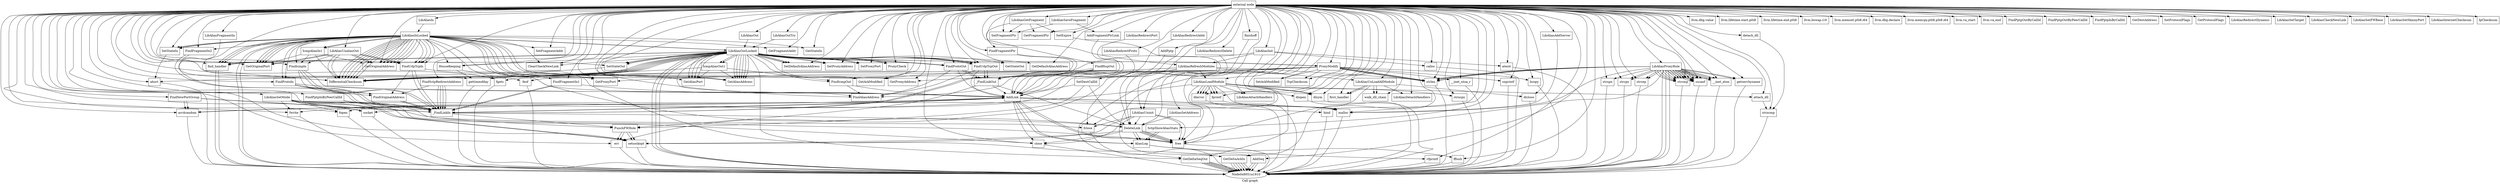 digraph "Call graph" {
	label="Call graph";

	Node0x8051a18e0 [shape=record,label="{external node}"];
	Node0x8051a18e0 -> Node0x8051a1970;
	Node0x8051a18e0 -> Node0x8051a1a90;
	Node0x8051a18e0 -> Node0x8051a1af0;
	Node0x8051a18e0 -> Node0x8051a1c70;
	Node0x8051a18e0 -> Node0x8051a1cd0;
	Node0x8051a18e0 -> Node0x8051a1d30;
	Node0x8051a18e0 -> Node0x8051a1df0;
	Node0x8051a18e0 -> Node0x8050b6c30;
	Node0x8051a18e0 -> Node0x8050b6c90;
	Node0x8051a18e0 -> Node0x8050b6cf0;
	Node0x8051a18e0 -> Node0x8050b6d50;
	Node0x8051a18e0 -> Node0x8050b6db0;
	Node0x8051a18e0 -> Node0x8050b6e10;
	Node0x8051a18e0 -> Node0x8050b7170;
	Node0x8051a18e0 -> Node0x8050b71d0;
	Node0x8051a18e0 -> Node0x8050b6e70;
	Node0x8051a18e0 -> Node0x8050b6ed0;
	Node0x8051a18e0 -> Node0x8050b6f30;
	Node0x8051a18e0 -> Node0x8050b6f90;
	Node0x8051a18e0 -> Node0x8050b6ff0;
	Node0x8051a18e0 -> Node0x8050b7050;
	Node0x8051a18e0 -> Node0x8050b70b0;
	Node0x8051a18e0 -> Node0x8050b7110;
	Node0x8051a18e0 -> Node0x8050b7410;
	Node0x8051a18e0 -> Node0x8050b7470;
	Node0x8051a18e0 -> Node0x8050b74d0;
	Node0x8051a18e0 -> Node0x8050b7530;
	Node0x8051a18e0 -> Node0x8050b7590;
	Node0x8051a18e0 -> Node0x8050b75f0;
	Node0x8051a18e0 -> Node0x8050b73b0;
	Node0x8051a18e0 -> Node0x8050b76b0;
	Node0x8051a18e0 -> Node0x8050b7350;
	Node0x8051a18e0 -> Node0x8050b7770;
	Node0x8051a18e0 -> Node0x8050b78f0;
	Node0x8051a18e0 -> Node0x8050b7830;
	Node0x8051a18e0 -> Node0x8050b7950;
	Node0x8051a18e0 -> Node0x8050b7890;
	Node0x8051a18e0 -> Node0x8050b79b0;
	Node0x8051a18e0 -> Node0x8050b7a10;
	Node0x8051a18e0 -> Node0x8050b7ad0;
	Node0x8051a18e0 -> Node0x8050b7b30;
	Node0x8051a18e0 -> Node0x8050b7d10;
	Node0x8051a18e0 -> Node0x8050b7cb0;
	Node0x8051a18e0 -> Node0x8050b7bf0;
	Node0x8051a18e0 -> Node0x8050b7c50;
	Node0x8051a18e0 -> Node0x8050b6090;
	Node0x8051a18e0 -> Node0x8050b7d70;
	Node0x8051a18e0 -> Node0x8050b6810;
	Node0x8051a18e0 -> Node0x8050b6bd0;
	Node0x8051a18e0 -> Node0x8050b6510;
	Node0x8051a18e0 -> Node0x8050b65d0;
	Node0x8051a18e0 -> Node0x8051a19d0;
	Node0x8051a18e0 -> Node0x8051a1b50;
	Node0x8051a18e0 -> Node0x8050b64b0;
	Node0x8051a18e0 -> Node0x8050b6b70;
	Node0x8051a18e0 -> Node0x8050b6030;
	Node0x8051a18e0 -> Node0x8050b67b0;
	Node0x8051a18e0 -> Node0x8050b7e30;
	Node0x8051a18e0 -> Node0x8050b7e90;
	Node0x8051a18e0 -> Node0x8050b7ef0;
	Node0x8051a18e0 -> Node0x8050b7f50;
	Node0x8051a18e0 -> Node0x8050b7fb0;
	Node0x8051a18e0 -> Node0x8050b8010;
	Node0x8051a18e0 -> Node0x8050b6570;
	Node0x8051a18e0 -> Node0x8050b6630;
	Node0x8051a18e0 -> Node0x8051a1a30;
	Node0x8051a18e0 -> Node0x8051a1bb0;
	Node0x8051a18e0 -> Node0x8050b6450;
	Node0x8051a18e0 -> Node0x8050b8070;
	Node0x8051a18e0 -> Node0x8050b6ab0;
	Node0x8051a18e0 -> Node0x8050b63f0;
	Node0x8051a18e0 -> Node0x8050b6a50;
	Node0x8051a18e0 -> Node0x8050b60f0;
	Node0x8051a18e0 -> Node0x8050b80d0;
	Node0x8051a18e0 -> Node0x8050b61b0;
	Node0x8051a18e0 -> Node0x8050b6690;
	Node0x8051a18e0 -> Node0x8050b66f0;
	Node0x8051a18e0 -> Node0x8050b6150;
	Node0x8051a18e0 -> Node0x8050b6870;
	Node0x8051a18e0 -> Node0x8050b8130;
	Node0x8051a18e0 -> Node0x8050b6210;
	Node0x8051a18e0 -> Node0x8050b6990;
	Node0x8051a18e0 -> Node0x8050b6270;
	Node0x8051a18e0 -> Node0x8050b6930;
	Node0x8051a18e0 -> Node0x8050b6330;
	Node0x8051a18e0 -> Node0x8050b6390;
	Node0x8051a18e0 -> Node0x8050b6b10;
	Node0x8051a18e0 -> Node0x8050b8190;
	Node0x8051a18e0 -> Node0x8051a1c10;
	Node0x8051a18e0 -> Node0x8051a1f70;
	Node0x8051a18e0 -> Node0x8050b81f0;
	Node0x8051a18e0 -> Node0x8050b8250;
	Node0x8051a18e0 -> Node0x8050b82b0;
	Node0x8051a18e0 -> Node0x8051a1f10;
	Node0x8051a18e0 -> Node0x8050b8310;
	Node0x8051a18e0 -> Node0x8050b8370;
	Node0x8051a18e0 -> Node0x8050b83d0;
	Node0x8051a18e0 -> Node0x8050b8430;
	Node0x8051a18e0 -> Node0x8050b8490;
	Node0x8051a18e0 -> Node0x8050b84f0;
	Node0x8051a18e0 -> Node0x8050b8550;
	Node0x8051a18e0 -> Node0x8050b85b0;
	Node0x8051a18e0 -> Node0x8050b8610;
	Node0x8051a18e0 -> Node0x8050b8670;
	Node0x8051a18e0 -> Node0x8050b86d0;
	Node0x8051a18e0 -> Node0x8050b8790;
	Node0x8051a18e0 -> Node0x8050b8730;
	Node0x8051a18e0 -> Node0x8050b87f0;
	Node0x8051a18e0 -> Node0x8050b8850;
	Node0x8051a18e0 -> Node0x8050b88b0;
	Node0x8051a18e0 -> Node0x8050b8910;
	Node0x8051a18e0 -> Node0x8050b8970;
	Node0x8051a18e0 -> Node0x8050b89d0;
	Node0x8051a18e0 -> Node0x8050b68d0;
	Node0x8051a18e0 -> Node0x8050b69f0;
	Node0x8051a18e0 -> Node0x8050b8a30;
	Node0x8051a18e0 -> Node0x8050b8a90;
	Node0x8051a18e0 -> Node0x8050b8af0;
	Node0x8051a18e0 -> Node0x8050b8bb0;
	Node0x8051a18e0 -> Node0x8050b8c10;
	Node0x8051a18e0 -> Node0x8050b8c70;
	Node0x8051a18e0 -> Node0x8050b8cd0;
	Node0x8051a18e0 -> Node0x8050b8d30;
	Node0x8051a18e0 -> Node0x8050b8d90;
	Node0x8051a18e0 -> Node0x8050b8df0;
	Node0x8051a18e0 -> Node0x8050b8e50;
	Node0x8051a18e0 -> Node0x8050b8eb0;
	Node0x8051a18e0 -> Node0x8050b8f10;
	Node0x8051a18e0 -> Node0x8050b8b50;
	Node0x8051a18e0 -> Node0x8051a1d90;
	Node0x8051a18e0 -> Node0x8050b7710;
	Node0x8051a18e0 -> Node0x8050b72f0;
	Node0x8051a18e0 -> Node0x8050b62d0;
	Node0x8051a18e0 -> Node0x8050b7230;
	Node0x8051a18e0 -> Node0x8050b7650;
	Node0x8051a18e0 -> Node0x8050b8f70;
	Node0x8051a18e0 -> Node0x8050b8fd0;
	Node0x8051a18e0 -> Node0x8050b7290;
	Node0x8051a1970 [shape=record,label="{LibAliasSaveFragment}"];
	Node0x8051a1970 -> Node0x8051a19d0;
	Node0x8051a1970 -> Node0x8051a1a30;
	Node0x8051a1a90 [shape=record,label="{llvm.dbg.value}"];
	Node0x8051a1af0 [shape=record,label="{LibAliasGetFragment}"];
	Node0x8051a1af0 -> Node0x8051a1b50;
	Node0x8051a1af0 -> Node0x8051a1bb0;
	Node0x8051a1af0 -> Node0x8051a1a30;
	Node0x8051a1af0 -> Node0x8051a1c10;
	Node0x8051a1c70 [shape=record,label="{llvm.lifetime.start.p0i8}"];
	Node0x8051a1cd0 [shape=record,label="{llvm.lifetime.end.p0i8}"];
	Node0x8051a1d30 [shape=record,label="{LibAliasFragmentIn}"];
	Node0x8051a1d30 -> Node0x8051a1d90;
	Node0x8051a1df0 [shape=record,label="{LibAliasIn}"];
	Node0x8051a1df0 -> Node0x8051a1e50;
	Node0x8051a1e50 [shape=record,label="{LibAliasInLocked}"];
	Node0x8051a1e50 -> Node0x8051a1eb0;
	Node0x8051a1e50 -> Node0x8051a1f10;
	Node0x8051a1e50 -> Node0x8051a1f70;
	Node0x8051a1e50 -> Node0x8051a1fd0;
	Node0x8051a1e50 -> Node0x8050b6030;
	Node0x8051a1e50 -> Node0x8050b6030;
	Node0x8051a1e50 -> Node0x8050b6090;
	Node0x8051a1e50 -> Node0x8050b60f0;
	Node0x8051a1e50 -> Node0x8050b6150;
	Node0x8051a1e50 -> Node0x8051a1d90;
	Node0x8051a1e50 -> Node0x8050b60f0;
	Node0x8051a1e50 -> Node0x8050b6150;
	Node0x8051a1e50 -> Node0x8051a1d90;
	Node0x8051a1e50 -> Node0x8051a1fd0;
	Node0x8051a1e50 -> Node0x8050b6030;
	Node0x8051a1e50 -> Node0x8050b61b0;
	Node0x8051a1e50 -> Node0x8050b60f0;
	Node0x8051a1e50 -> Node0x8050b6210;
	Node0x8051a1e50 -> Node0x8050b6150;
	Node0x8051a1e50 -> Node0x8050b6270;
	Node0x8051a1e50 -> Node0x8050b62d0;
	Node0x8051a1e50 -> Node0x8051a1d90;
	Node0x8051a1e50 -> Node0x8051a1d90;
	Node0x8051a1e50 -> Node0x8050b6030;
	Node0x8051a1e50 -> Node0x8050b62d0;
	Node0x8051a1e50 -> Node0x8050b61b0;
	Node0x8051a1e50 -> Node0x8050b60f0;
	Node0x8051a1e50 -> Node0x8050b6210;
	Node0x8051a1e50 -> Node0x8050b6150;
	Node0x8051a1e50 -> Node0x8050b6270;
	Node0x8051a1e50 -> Node0x8050b6330;
	Node0x8051a1e50 -> Node0x8050b6390;
	Node0x8051a1e50 -> Node0x8051a1910;
	Node0x8051a1e50 -> Node0x8051a1910;
	Node0x8051a1e50 -> Node0x8050b63f0;
	Node0x8051a1e50 -> Node0x8050b6450;
	Node0x8051a1e50 -> Node0x8050b6450;
	Node0x8051a1e50 -> Node0x8050b6450;
	Node0x8051a1e50 -> Node0x8050b62d0;
	Node0x8051a1e50 -> Node0x8050b64b0;
	Node0x8051a1e50 -> Node0x8050b60f0;
	Node0x8051a1e50 -> Node0x8051a1d90;
	Node0x8051a1e50 -> Node0x8050b64b0;
	Node0x8051a1e50 -> Node0x8050b60f0;
	Node0x8051a1e50 -> Node0x8051a1d90;
	Node0x8051a1e50 -> Node0x8050b6510;
	Node0x8051a1e50 -> Node0x8050b6570;
	Node0x8051a1e50 -> Node0x8050b65d0;
	Node0x8051a1e50 -> Node0x8050b6630;
	Node0x8051a1e50 -> Node0x8051a1d90;
	Node0x8051a1eb0 [shape=record,label="{LibAliasOutLocked}"];
	Node0x8051a1eb0 -> Node0x8051a1e50;
	Node0x8051a1eb0 -> Node0x8051a1f10;
	Node0x8051a1eb0 -> Node0x8051a1f70;
	Node0x8051a1eb0 -> Node0x8050b6690;
	Node0x8051a1eb0 -> Node0x8051a1910;
	Node0x8051a1eb0 -> Node0x8050b66f0;
	Node0x8051a1eb0 -> Node0x8050b66f0;
	Node0x8051a1eb0 -> Node0x8050b6750;
	Node0x8051a1eb0 -> Node0x8050b67b0;
	Node0x8051a1eb0 -> Node0x8050b67b0;
	Node0x8051a1eb0 -> Node0x8050b6810;
	Node0x8051a1eb0 -> Node0x8050b61b0;
	Node0x8051a1eb0 -> Node0x8050b6870;
	Node0x8051a1eb0 -> Node0x8051a1d90;
	Node0x8051a1eb0 -> Node0x8050b61b0;
	Node0x8051a1eb0 -> Node0x8050b6870;
	Node0x8051a1eb0 -> Node0x8051a1d90;
	Node0x8051a1eb0 -> Node0x8050b6750;
	Node0x8051a1eb0 -> Node0x8050b68d0;
	Node0x8051a1eb0 -> Node0x8050b67b0;
	Node0x8051a1eb0 -> Node0x8050b6930;
	Node0x8051a1eb0 -> Node0x8050b6990;
	Node0x8051a1eb0 -> Node0x8050b69f0;
	Node0x8051a1eb0 -> Node0x8050b61b0;
	Node0x8051a1eb0 -> Node0x8050b6870;
	Node0x8051a1eb0 -> Node0x8050b62d0;
	Node0x8051a1eb0 -> Node0x8051a1d90;
	Node0x8051a1eb0 -> Node0x8050b68d0;
	Node0x8051a1eb0 -> Node0x8050b67b0;
	Node0x8051a1eb0 -> Node0x8050b6930;
	Node0x8051a1eb0 -> Node0x8050b6990;
	Node0x8051a1eb0 -> Node0x8050b69f0;
	Node0x8051a1eb0 -> Node0x8050b6870;
	Node0x8051a1eb0 -> Node0x8050b61b0;
	Node0x8051a1eb0 -> Node0x8050b6a50;
	Node0x8051a1eb0 -> Node0x8050b6ab0;
	Node0x8051a1eb0 -> Node0x8050b6ab0;
	Node0x8051a1eb0 -> Node0x8050b6ab0;
	Node0x8051a1eb0 -> Node0x8050b62d0;
	Node0x8051a1eb0 -> Node0x8050b6330;
	Node0x8051a1eb0 -> Node0x8050b6b10;
	Node0x8051a1eb0 -> Node0x8051a1910;
	Node0x8051a1eb0 -> Node0x8051a1910;
	Node0x8051a1eb0 -> Node0x8050b62d0;
	Node0x8051a1eb0 -> Node0x8050b6b70;
	Node0x8051a1eb0 -> Node0x8050b61b0;
	Node0x8051a1eb0 -> Node0x8051a1d90;
	Node0x8051a1eb0 -> Node0x8050b6b70;
	Node0x8051a1eb0 -> Node0x8050b61b0;
	Node0x8051a1eb0 -> Node0x8051a1d90;
	Node0x8051a1eb0 -> Node0x8050b6bd0;
	Node0x8051a1eb0 -> Node0x8051a1d90;
	Node0x8051a1eb0 -> Node0x8050b66f0;
	Node0x8050b6c30 [shape=record,label="{llvm.bswap.i16}"];
	Node0x8051a1fd0 [shape=record,label="{IcmpAliasIn1}"];
	Node0x8051a1fd0 -> Node0x8050b6090;
	Node0x8051a1fd0 -> Node0x8050b6150;
	Node0x8051a1fd0 -> Node0x8050b60f0;
	Node0x8051a1fd0 -> Node0x8051a1d90;
	Node0x8050b6c90 [shape=record,label="{llvm.memset.p0i8.i64}"];
	Node0x8050b6750 [shape=record,label="{IcmpAliasOut1}"];
	Node0x8050b6750 -> Node0x8050b6810;
	Node0x8050b6750 -> Node0x8050b6870;
	Node0x8050b6750 -> Node0x8050b61b0;
	Node0x8050b6750 -> Node0x8051a1d90;
	Node0x8050b6cf0 [shape=record,label="{LibAliasOut}"];
	Node0x8050b6cf0 -> Node0x8051a1eb0;
	Node0x8050b7a10 [shape=record,label="{arc4random}"];
	Node0x8050b7a10 -> Node0x8051a1910;
	Node0x8050b6d50 [shape=record,label="{LibAliasOutTry}"];
	Node0x8050b6d50 -> Node0x8051a1eb0;
	Node0x8050b6db0 [shape=record,label="{LibAliasUnaliasOut}"];
	Node0x8050b6db0 -> Node0x8050b6030;
	Node0x8050b6db0 -> Node0x8050b6030;
	Node0x8050b6db0 -> Node0x8050b6090;
	Node0x8050b6db0 -> Node0x8050b60f0;
	Node0x8050b6db0 -> Node0x8050b6150;
	Node0x8050b6db0 -> Node0x8051a1d90;
	Node0x8050b6db0 -> Node0x8050b60f0;
	Node0x8050b6db0 -> Node0x8050b6150;
	Node0x8050b6db0 -> Node0x8051a1d90;
	Node0x8050b6e10 [shape=record,label="{LibAliasRefreshModules}"];
	Node0x8050b6e10 -> Node0x8050b6e70;
	Node0x8050b6e10 -> Node0x8050b6ed0;
	Node0x8050b6e10 -> Node0x8050b6f30;
	Node0x8050b6e10 -> Node0x8050b6f90;
	Node0x8050b6e10 -> Node0x8050b6ff0;
	Node0x8050b6e10 -> Node0x8050b7050;
	Node0x8050b6e10 -> Node0x8050b70b0;
	Node0x8050b6e10 -> Node0x8050b7110;
	Node0x8050b7170 [shape=record,label="{llvm.dbg.declare}"];
	Node0x8050b71d0 [shape=record,label="{llvm.memcpy.p0i8.p0i8.i64}"];
	Node0x8050b6e70 [shape=record,label="{fopen}"];
	Node0x8050b6e70 -> Node0x8051a1910;
	Node0x8050b6ed0 [shape=record,label="{err}"];
	Node0x8050b6ed0 -> Node0x8051a1910;
	Node0x8050b6f30 [shape=record,label="{LibAliasUnLoadAllModule}"];
	Node0x8050b6f30 -> Node0x8050b7230;
	Node0x8050b6f30 -> Node0x8050b7290;
	Node0x8050b6f30 -> Node0x8050b72f0;
	Node0x8050b6f30 -> Node0x8050b7230;
	Node0x8050b6f30 -> Node0x8050b7350;
	Node0x8050b6f30 -> Node0x8050b73b0;
	Node0x8050b6f30 -> Node0x8050b7290;
	Node0x8050b6f90 [shape=record,label="{fgets}"];
	Node0x8050b6f90 -> Node0x8051a1910;
	Node0x8050b6ff0 [shape=record,label="{feof}"];
	Node0x8050b6ff0 -> Node0x8051a1910;
	Node0x8050b7050 [shape=record,label="{strlen}"];
	Node0x8050b7050 -> Node0x8051a1910;
	Node0x8050b70b0 [shape=record,label="{LibAliasLoadModule}"];
	Node0x8050b70b0 -> Node0x8050b7410;
	Node0x8050b70b0 -> Node0x8050b7470;
	Node0x8050b70b0 -> Node0x8050b74d0;
	Node0x8050b70b0 -> Node0x8050b7530;
	Node0x8050b70b0 -> Node0x8050b7470;
	Node0x8050b70b0 -> Node0x8050b7470;
	Node0x8050b70b0 -> Node0x8050b74d0;
	Node0x8050b70b0 -> Node0x8050b7590;
	Node0x8050b70b0 -> Node0x8050b75f0;
	Node0x8050b70b0 -> Node0x8050b7650;
	Node0x8050b70b0 -> Node0x8050b73b0;
	Node0x8050b70b0 -> Node0x8050b76b0;
	Node0x8050b70b0 -> Node0x8050b7530;
	Node0x8050b70b0 -> Node0x8050b7470;
	Node0x8050b70b0 -> Node0x8050b74d0;
	Node0x8050b70b0 -> Node0x8050b7710;
	Node0x8050b7110 [shape=record,label="{fclose}"];
	Node0x8050b7110 -> Node0x8051a1910;
	Node0x8050b7410 [shape=record,label="{dlopen}"];
	Node0x8050b7410 -> Node0x8051a1910;
	Node0x8050b7470 [shape=record,label="{dlerror}"];
	Node0x8050b7470 -> Node0x8051a1910;
	Node0x8050b74d0 [shape=record,label="{fprintf}"];
	Node0x8050b74d0 -> Node0x8051a1910;
	Node0x8050b7530 [shape=record,label="{dlsym}"];
	Node0x8050b7530 -> Node0x8051a1910;
	Node0x8050b7590 [shape=record,label="{malloc}"];
	Node0x8050b7590 -> Node0x8051a1910;
	Node0x8050b75f0 [shape=record,label="{strncpy}"];
	Node0x8050b75f0 -> Node0x8051a1910;
	Node0x8050b73b0 [shape=record,label="{free}"];
	Node0x8050b73b0 -> Node0x8051a1910;
	Node0x8050b76b0 [shape=record,label="{fwrite}"];
	Node0x8050b76b0 -> Node0x8051a1910;
	Node0x8050b7350 [shape=record,label="{dlclose}"];
	Node0x8050b7350 -> Node0x8051a1910;
	Node0x8050b7770 [shape=record,label="{SctpShowAliasStats}"];
	Node0x8050b7770 -> Node0x8050b77d0;
	Node0x8050b7770 -> Node0x8050b77d0;
	Node0x8050b77d0 [shape=record,label="{AliasLog}"];
	Node0x8050b77d0 -> Node0x8050b7830;
	Node0x8050b77d0 -> Node0x8050b7890;
	Node0x8050b78f0 [shape=record,label="{llvm.va_start}"];
	Node0x8050b7830 [shape=record,label="{vfprintf}"];
	Node0x8050b7830 -> Node0x8051a1910;
	Node0x8050b7950 [shape=record,label="{llvm.va_end}"];
	Node0x8050b7890 [shape=record,label="{fflush}"];
	Node0x8050b7890 -> Node0x8051a1910;
	Node0x8050b79b0 [shape=record,label="{FindNewPortGroup}"];
	Node0x8050b79b0 -> Node0x8050b7a10;
	Node0x8050b79b0 -> Node0x8050b7a70;
	Node0x8050b79b0 -> Node0x8050b7a70;
	Node0x8050b79b0 -> Node0x8050b7a10;
	Node0x8050b7a70 [shape=record,label="{_FindLinkIn}"];
	Node0x8050b7a70 -> Node0x8050b7ad0;
	Node0x8050b7a70 -> Node0x8050b7b30;
	Node0x8050b7a70 -> Node0x8050b7b90;
	Node0x8050b7ad0 [shape=record,label="{AddLink}"];
	Node0x8050b7ad0 -> Node0x8050b7590;
	Node0x8050b7ad0 -> Node0x8050b7a10;
	Node0x8050b7ad0 -> Node0x8050b7a70;
	Node0x8050b7ad0 -> Node0x8050b7a70;
	Node0x8050b7ad0 -> Node0x8050b7bf0;
	Node0x8050b7ad0 -> Node0x8050b7c50;
	Node0x8050b7ad0 -> Node0x8050b7cb0;
	Node0x8050b7ad0 -> Node0x8050b7a10;
	Node0x8050b7ad0 -> Node0x8050b73b0;
	Node0x8050b7ad0 -> Node0x8050b7590;
	Node0x8050b7ad0 -> Node0x8050b73b0;
	Node0x8050b7ad0 -> Node0x8050b77d0;
	Node0x8050b7ad0 -> Node0x8050b77d0;
	Node0x8050b7b30 [shape=record,label="{PunchFWHole}"];
	Node0x8050b7b30 -> Node0x8050b7d10;
	Node0x8050b7b30 -> Node0x8050b6ed0;
	Node0x8050b7b30 -> Node0x8050b7d10;
	Node0x8050b7b30 -> Node0x8050b6ed0;
	Node0x8050b7b90 [shape=record,label="{DeleteLink}"];
	Node0x8050b7b90 -> Node0x8050b7d10;
	Node0x8050b7b90 -> Node0x8050b73b0;
	Node0x8050b7b90 -> Node0x8050b7cb0;
	Node0x8050b7b90 -> Node0x8050b73b0;
	Node0x8050b7b90 -> Node0x8050b73b0;
	Node0x8050b7b90 -> Node0x8050b73b0;
	Node0x8050b7b90 -> Node0x8050b77d0;
	Node0x8050b7b90 -> Node0x8050b77d0;
	Node0x8050b7d10 [shape=record,label="{setsockopt}"];
	Node0x8050b7d10 -> Node0x8051a1910;
	Node0x8050b7cb0 [shape=record,label="{close}"];
	Node0x8050b7cb0 -> Node0x8051a1910;
	Node0x8050b7bf0 [shape=record,label="{socket}"];
	Node0x8050b7bf0 -> Node0x8051a1910;
	Node0x8050b7c50 [shape=record,label="{bind}"];
	Node0x8050b7c50 -> Node0x8051a1910;
	Node0x8050b6090 [shape=record,label="{FindIcmpIn}"];
	Node0x8050b6090 -> Node0x8050b7a70;
	Node0x8050b6090 -> Node0x8050b7a70;
	Node0x8050b6090 -> Node0x8050b7d70;
	Node0x8050b6090 -> Node0x8050b7ad0;
	Node0x8050b7d70 [shape=record,label="{FindOriginalAddress}"];
	Node0x8050b7d70 -> Node0x8050b7a70;
	Node0x8050b7d70 -> Node0x8050b7a70;
	Node0x8050b6810 [shape=record,label="{FindIcmpOut}"];
	Node0x8050b6810 -> Node0x8050b6bd0;
	Node0x8050b6810 -> Node0x8050b7ad0;
	Node0x8050b6bd0 [shape=record,label="{FindAliasAddress}"];
	Node0x8050b6510 [shape=record,label="{FindFragmentIn1}"];
	Node0x8050b6510 -> Node0x8050b7a70;
	Node0x8050b6510 -> Node0x8050b7a70;
	Node0x8050b6510 -> Node0x8050b7ad0;
	Node0x8050b65d0 [shape=record,label="{FindFragmentIn2}"];
	Node0x8050b65d0 -> Node0x8050b7a70;
	Node0x8050b65d0 -> Node0x8050b7a70;
	Node0x8051a19d0 [shape=record,label="{AddFragmentPtrLink}"];
	Node0x8051a19d0 -> Node0x8050b7ad0;
	Node0x8051a1b50 [shape=record,label="{FindFragmentPtr}"];
	Node0x8051a1b50 -> Node0x8050b7a70;
	Node0x8051a1b50 -> Node0x8050b7a70;
	Node0x8050b64b0 [shape=record,label="{FindProtoIn}"];
	Node0x8050b64b0 -> Node0x8050b7a70;
	Node0x8050b64b0 -> Node0x8050b7a70;
	Node0x8050b64b0 -> Node0x8050b7d70;
	Node0x8050b64b0 -> Node0x8050b7ad0;
	Node0x8050b6b70 [shape=record,label="{FindProtoOut}"];
	Node0x8050b6b70 -> Node0x8050b7dd0;
	Node0x8050b6b70 -> Node0x8050b7dd0;
	Node0x8050b6b70 -> Node0x8050b6bd0;
	Node0x8050b6b70 -> Node0x8050b7ad0;
	Node0x8050b7dd0 [shape=record,label="{_FindLinkOut}"];
	Node0x8050b7dd0 -> Node0x8050b7ad0;
	Node0x8050b7dd0 -> Node0x8050b7b30;
	Node0x8050b7dd0 -> Node0x8050b7b90;
	Node0x8050b6030 [shape=record,label="{FindUdpTcpIn}"];
	Node0x8050b6030 -> Node0x8050b7a70;
	Node0x8050b6030 -> Node0x8050b7a70;
	Node0x8050b6030 -> Node0x8050b7d70;
	Node0x8050b6030 -> Node0x8050b7ad0;
	Node0x8050b67b0 [shape=record,label="{FindUdpTcpOut}"];
	Node0x8050b67b0 -> Node0x8050b7dd0;
	Node0x8050b67b0 -> Node0x8050b7dd0;
	Node0x8050b67b0 -> Node0x8050b6bd0;
	Node0x8050b67b0 -> Node0x8050b7ad0;
	Node0x8050b7e30 [shape=record,label="{AddPptp}"];
	Node0x8050b7e30 -> Node0x8050b7ad0;
	Node0x8050b7e90 [shape=record,label="{FindPptpOutByCallId}"];
	Node0x8050b7ef0 [shape=record,label="{FindPptpOutByPeerCallId}"];
	Node0x8050b7f50 [shape=record,label="{FindPptpInByCallId}"];
	Node0x8050b7fb0 [shape=record,label="{FindPptpInByPeerCallId}"];
	Node0x8050b7fb0 -> Node0x8050b7a70;
	Node0x8050b7fb0 -> Node0x8050b7a70;
	Node0x8050b8010 [shape=record,label="{FindRtspOut}"];
	Node0x8050b8010 -> Node0x8050b7dd0;
	Node0x8050b8010 -> Node0x8050b7dd0;
	Node0x8050b8010 -> Node0x8050b6bd0;
	Node0x8050b8010 -> Node0x8050b7ad0;
	Node0x8050b6570 [shape=record,label="{SetFragmentAddr}"];
	Node0x8050b6630 [shape=record,label="{GetFragmentAddr}"];
	Node0x8051a1a30 [shape=record,label="{SetFragmentPtr}"];
	Node0x8051a1bb0 [shape=record,label="{GetFragmentPtr}"];
	Node0x8050b6450 [shape=record,label="{SetStateIn}"];
	Node0x8050b6450 -> Node0x8050b8070;
	Node0x8050b8070 [shape=record,label="{abort}"];
	Node0x8050b8070 -> Node0x8051a1910;
	Node0x8050b6ab0 [shape=record,label="{SetStateOut}"];
	Node0x8050b6ab0 -> Node0x8050b8070;
	Node0x8050b63f0 [shape=record,label="{GetStateIn}"];
	Node0x8050b6a50 [shape=record,label="{GetStateOut}"];
	Node0x8050b60f0 [shape=record,label="{GetOriginalAddress}"];
	Node0x8050b80d0 [shape=record,label="{GetDestAddress}"];
	Node0x8050b61b0 [shape=record,label="{GetAliasAddress}"];
	Node0x8050b6690 [shape=record,label="{GetDefaultAliasAddress}"];
	Node0x8050b66f0 [shape=record,label="{SetDefaultAliasAddress}"];
	Node0x8050b6150 [shape=record,label="{GetOriginalPort}"];
	Node0x8050b6870 [shape=record,label="{GetAliasPort}"];
	Node0x8050b8130 [shape=record,label="{SetAckModified}"];
	Node0x8050b6210 [shape=record,label="{GetProxyAddress}"];
	Node0x8050b6990 [shape=record,label="{SetProxyAddress}"];
	Node0x8050b6270 [shape=record,label="{GetProxyPort}"];
	Node0x8050b6930 [shape=record,label="{SetProxyPort}"];
	Node0x8050b6330 [shape=record,label="{GetAckModified}"];
	Node0x8050b6390 [shape=record,label="{GetDeltaAckIn}"];
	Node0x8050b6390 -> Node0x8051a1910;
	Node0x8050b6390 -> Node0x8051a1910;
	Node0x8050b6390 -> Node0x8051a1910;
	Node0x8050b6390 -> Node0x8051a1910;
	Node0x8050b6390 -> Node0x8051a1910;
	Node0x8050b6390 -> Node0x8051a1910;
	Node0x8050b6b10 [shape=record,label="{GetDeltaSeqOut}"];
	Node0x8050b6b10 -> Node0x8051a1910;
	Node0x8050b6b10 -> Node0x8051a1910;
	Node0x8050b6b10 -> Node0x8051a1910;
	Node0x8050b6b10 -> Node0x8051a1910;
	Node0x8050b6b10 -> Node0x8051a1910;
	Node0x8050b6b10 -> Node0x8051a1910;
	Node0x8050b8190 [shape=record,label="{AddSeq}"];
	Node0x8050b8190 -> Node0x8051a1910;
	Node0x8050b8190 -> Node0x8051a1910;
	Node0x8050b8190 -> Node0x8051a1910;
	Node0x8051a1c10 [shape=record,label="{SetExpire}"];
	Node0x8051a1c10 -> Node0x8050b7b90;
	Node0x8051a1f70 [shape=record,label="{ClearCheckNewLink}"];
	Node0x8050b81f0 [shape=record,label="{SetProtocolFlags}"];
	Node0x8050b8250 [shape=record,label="{GetProtocolFlags}"];
	Node0x8050b82b0 [shape=record,label="{SetDestCallId}"];
	Node0x8050b82b0 -> Node0x8050b7ad0;
	Node0x8050b82b0 -> Node0x8050b7b30;
	Node0x8050b82b0 -> Node0x8050b7b90;
	Node0x8051a1f10 [shape=record,label="{HouseKeeping}"];
	Node0x8051a1f10 -> Node0x8050b8310;
	Node0x8051a1f10 -> Node0x8050b7b90;
	Node0x8050b8310 [shape=record,label="{gettimeofday}"];
	Node0x8050b8310 -> Node0x8051a1910;
	Node0x8050b8370 [shape=record,label="{LibAliasRedirectPort}"];
	Node0x8050b8370 -> Node0x8050b7ad0;
	Node0x8050b83d0 [shape=record,label="{LibAliasAddServer}"];
	Node0x8050b83d0 -> Node0x8050b7590;
	Node0x8050b8430 [shape=record,label="{LibAliasRedirectProto}"];
	Node0x8050b8430 -> Node0x8050b7ad0;
	Node0x8050b8490 [shape=record,label="{LibAliasRedirectAddr}"];
	Node0x8050b8490 -> Node0x8050b7ad0;
	Node0x8050b84f0 [shape=record,label="{LibAliasRedirectDynamic}"];
	Node0x8050b8550 [shape=record,label="{LibAliasRedirectDelete}"];
	Node0x8050b8550 -> Node0x8050b7b90;
	Node0x8050b85b0 [shape=record,label="{LibAliasSetAddress}"];
	Node0x8050b85b0 -> Node0x8050b7b90;
	Node0x8050b8610 [shape=record,label="{LibAliasSetTarget}"];
	Node0x8050b8670 [shape=record,label="{LibAliasInit}"];
	Node0x8050b8670 -> Node0x8050b86d0;
	Node0x8050b8670 -> Node0x8050b8730;
	Node0x8050b8670 -> Node0x8050b8310;
	Node0x8050b8670 -> Node0x8050b7b90;
	Node0x8050b8670 -> Node0x8050b6e10;
	Node0x8050b86d0 [shape=record,label="{calloc}"];
	Node0x8050b86d0 -> Node0x8051a1910;
	Node0x8050b8790 [shape=record,label="{finishoff}"];
	Node0x8050b8790 -> Node0x8050b87f0;
	Node0x8050b8730 [shape=record,label="{atexit}"];
	Node0x8050b8730 -> Node0x8051a1910;
	Node0x8050b87f0 [shape=record,label="{LibAliasUninit}"];
	Node0x8050b87f0 -> Node0x8050b7b90;
	Node0x8050b87f0 -> Node0x8050b7110;
	Node0x8050b87f0 -> Node0x8050b7d10;
	Node0x8050b87f0 -> Node0x8050b7cb0;
	Node0x8050b87f0 -> Node0x8050b73b0;
	Node0x8050b87f0 -> Node0x8050b73b0;
	Node0x8050b8850 [shape=record,label="{LibAliasSetMode}"];
	Node0x8050b8850 -> Node0x8050b6e70;
	Node0x8050b8850 -> Node0x8050b76b0;
	Node0x8050b8850 -> Node0x8050b7110;
	Node0x8050b8850 -> Node0x8050b7590;
	Node0x8050b8850 -> Node0x8050b7bf0;
	Node0x8050b8850 -> Node0x8050b7d10;
	Node0x8050b8850 -> Node0x8050b7d10;
	Node0x8050b8850 -> Node0x8050b7cb0;
	Node0x8050b8850 -> Node0x8050b73b0;
	Node0x8050b88b0 [shape=record,label="{LibAliasCheckNewLink}"];
	Node0x8050b8910 [shape=record,label="{LibAliasSetFWBase}"];
	Node0x8050b8970 [shape=record,label="{LibAliasSetSkinnyPort}"];
	Node0x8050b89d0 [shape=record,label="{FindSctpRedirectAddress}"];
	Node0x8050b89d0 -> Node0x8050b7a70;
	Node0x8050b89d0 -> Node0x8050b7a70;
	Node0x8050b89d0 -> Node0x8050b7d70;
	Node0x8050b89d0 -> Node0x8050b7a70;
	Node0x8050b89d0 -> Node0x8050b7a70;
	Node0x8050b68d0 [shape=record,label="{ProxyCheck}"];
	Node0x8050b69f0 [shape=record,label="{ProxyModify}"];
	Node0x8050b69f0 -> Node0x8050b6330;
	Node0x8050b69f0 -> Node0x8050b6210;
	Node0x8050b69f0 -> Node0x8050b8a30;
	Node0x8050b69f0 -> Node0x8050b6270;
	Node0x8050b69f0 -> Node0x8050b8a90;
	Node0x8050b69f0 -> Node0x8050b7050;
	Node0x8050b69f0 -> Node0x8050b7050;
	Node0x8050b69f0 -> Node0x8050b7050;
	Node0x8050b69f0 -> Node0x8050b7050;
	Node0x8050b69f0 -> Node0x8050b8af0;
	Node0x8050b69f0 -> Node0x8050b8130;
	Node0x8050b69f0 -> Node0x8050b6b10;
	Node0x8050b69f0 -> Node0x8050b8190;
	Node0x8050b69f0 -> Node0x8050b8b50;
	Node0x8050b8a30 [shape=record,label="{__inet_ntoa_r}"];
	Node0x8050b8a30 -> Node0x8051a1910;
	Node0x8050b8a90 [shape=record,label="{snprintf}"];
	Node0x8050b8a90 -> Node0x8051a1910;
	Node0x8050b8af0 [shape=record,label="{bcopy}"];
	Node0x8050b8af0 -> Node0x8051a1910;
	Node0x8050b8bb0 [shape=record,label="{LibAliasProxyRule}"];
	Node0x8050b8bb0 -> Node0x8050b8c10;
	Node0x8050b8bb0 -> Node0x8050b7050;
	Node0x8050b8bb0 -> Node0x8050b8c70;
	Node0x8050b8bb0 -> Node0x8050b7050;
	Node0x8050b8bb0 -> Node0x8051a1910;
	Node0x8050b8bb0 -> Node0x8050b8cd0;
	Node0x8050b8bb0 -> Node0x8050b8d30;
	Node0x8050b8bb0 -> Node0x8050b8d30;
	Node0x8050b8bb0 -> Node0x8050b8d30;
	Node0x8050b8bb0 -> Node0x8050b8d30;
	Node0x8050b8bb0 -> Node0x8050b8d30;
	Node0x8050b8bb0 -> Node0x8050b8d30;
	Node0x8050b8bb0 -> Node0x8050b8d30;
	Node0x8050b8bb0 -> Node0x8050b8d30;
	Node0x8050b8bb0 -> Node0x8050b8d30;
	Node0x8050b8bb0 -> Node0x8050b8d30;
	Node0x8050b8bb0 -> Node0x8050b8d30;
	Node0x8050b8bb0 -> Node0x8050b8c70;
	Node0x8050b8bb0 -> Node0x8050b8d90;
	Node0x8050b8bb0 -> Node0x8050b8df0;
	Node0x8050b8bb0 -> Node0x8050b8d90;
	Node0x8050b8bb0 -> Node0x8050b8df0;
	Node0x8050b8bb0 -> Node0x8050b8df0;
	Node0x8050b8bb0 -> Node0x8050b73b0;
	Node0x8050b8bb0 -> Node0x8050b8d30;
	Node0x8050b8bb0 -> Node0x8050b8d30;
	Node0x8050b8bb0 -> Node0x8051a1910;
	Node0x8050b8bb0 -> Node0x8050b8d90;
	Node0x8050b8bb0 -> Node0x8050b8df0;
	Node0x8050b8bb0 -> Node0x8050b8d90;
	Node0x8050b8bb0 -> Node0x8051a1910;
	Node0x8050b8bb0 -> Node0x8050b8cd0;
	Node0x8050b8bb0 -> Node0x8050b7050;
	Node0x8050b8bb0 -> Node0x8050b8df0;
	Node0x8050b8bb0 -> Node0x8050b8e50;
	Node0x8050b8bb0 -> Node0x8050b7050;
	Node0x8050b8bb0 -> Node0x8050b8df0;
	Node0x8050b8bb0 -> Node0x8050b8e50;
	Node0x8050b8bb0 -> Node0x8050b7590;
	Node0x8050b8c10 [shape=record,label="{strspn}"];
	Node0x8050b8c10 -> Node0x8051a1910;
	Node0x8050b8c70 [shape=record,label="{strcpy}"];
	Node0x8050b8c70 -> Node0x8051a1910;
	Node0x8050b8cd0 [shape=record,label="{strsep}"];
	Node0x8050b8cd0 -> Node0x8051a1910;
	Node0x8050b8d30 [shape=record,label="{strcmp}"];
	Node0x8050b8d30 -> Node0x8051a1910;
	Node0x8050b8d90 [shape=record,label="{__inet_aton}"];
	Node0x8050b8d90 -> Node0x8051a1910;
	Node0x8050b8df0 [shape=record,label="{sscanf}"];
	Node0x8050b8df0 -> Node0x8051a1910;
	Node0x8050b8e50 [shape=record,label="{getservbyname}"];
	Node0x8050b8e50 -> Node0x8051a1910;
	Node0x8050b8eb0 [shape=record,label="{LibAliasInternetChecksum}"];
	Node0x8050b8f10 [shape=record,label="{IpChecksum}"];
	Node0x8050b8b50 [shape=record,label="{TcpChecksum}"];
	Node0x8051a1d90 [shape=record,label="{DifferentialChecksum}"];
	Node0x8050b7710 [shape=record,label="{LibAliasAttachHandlers}"];
	Node0x8050b72f0 [shape=record,label="{LibAliasDetachHandlers}"];
	Node0x8050b62d0 [shape=record,label="{find_handler}"];
	Node0x8050b62d0 -> Node0x8051a1910;
	Node0x8050b62d0 -> Node0x8051a1910;
	Node0x8050b7230 [shape=record,label="{first_handler}"];
	Node0x8050b7650 [shape=record,label="{attach_dll}"];
	Node0x8050b7650 -> Node0x8050b8f70;
	Node0x8050b8f70 [shape=record,label="{strncmp}"];
	Node0x8050b8f70 -> Node0x8051a1910;
	Node0x8050b8fd0 [shape=record,label="{detach_dll}"];
	Node0x8050b8fd0 -> Node0x8050b8f70;
	Node0x8050b7290 [shape=record,label="{walk_dll_chain}"];
}

